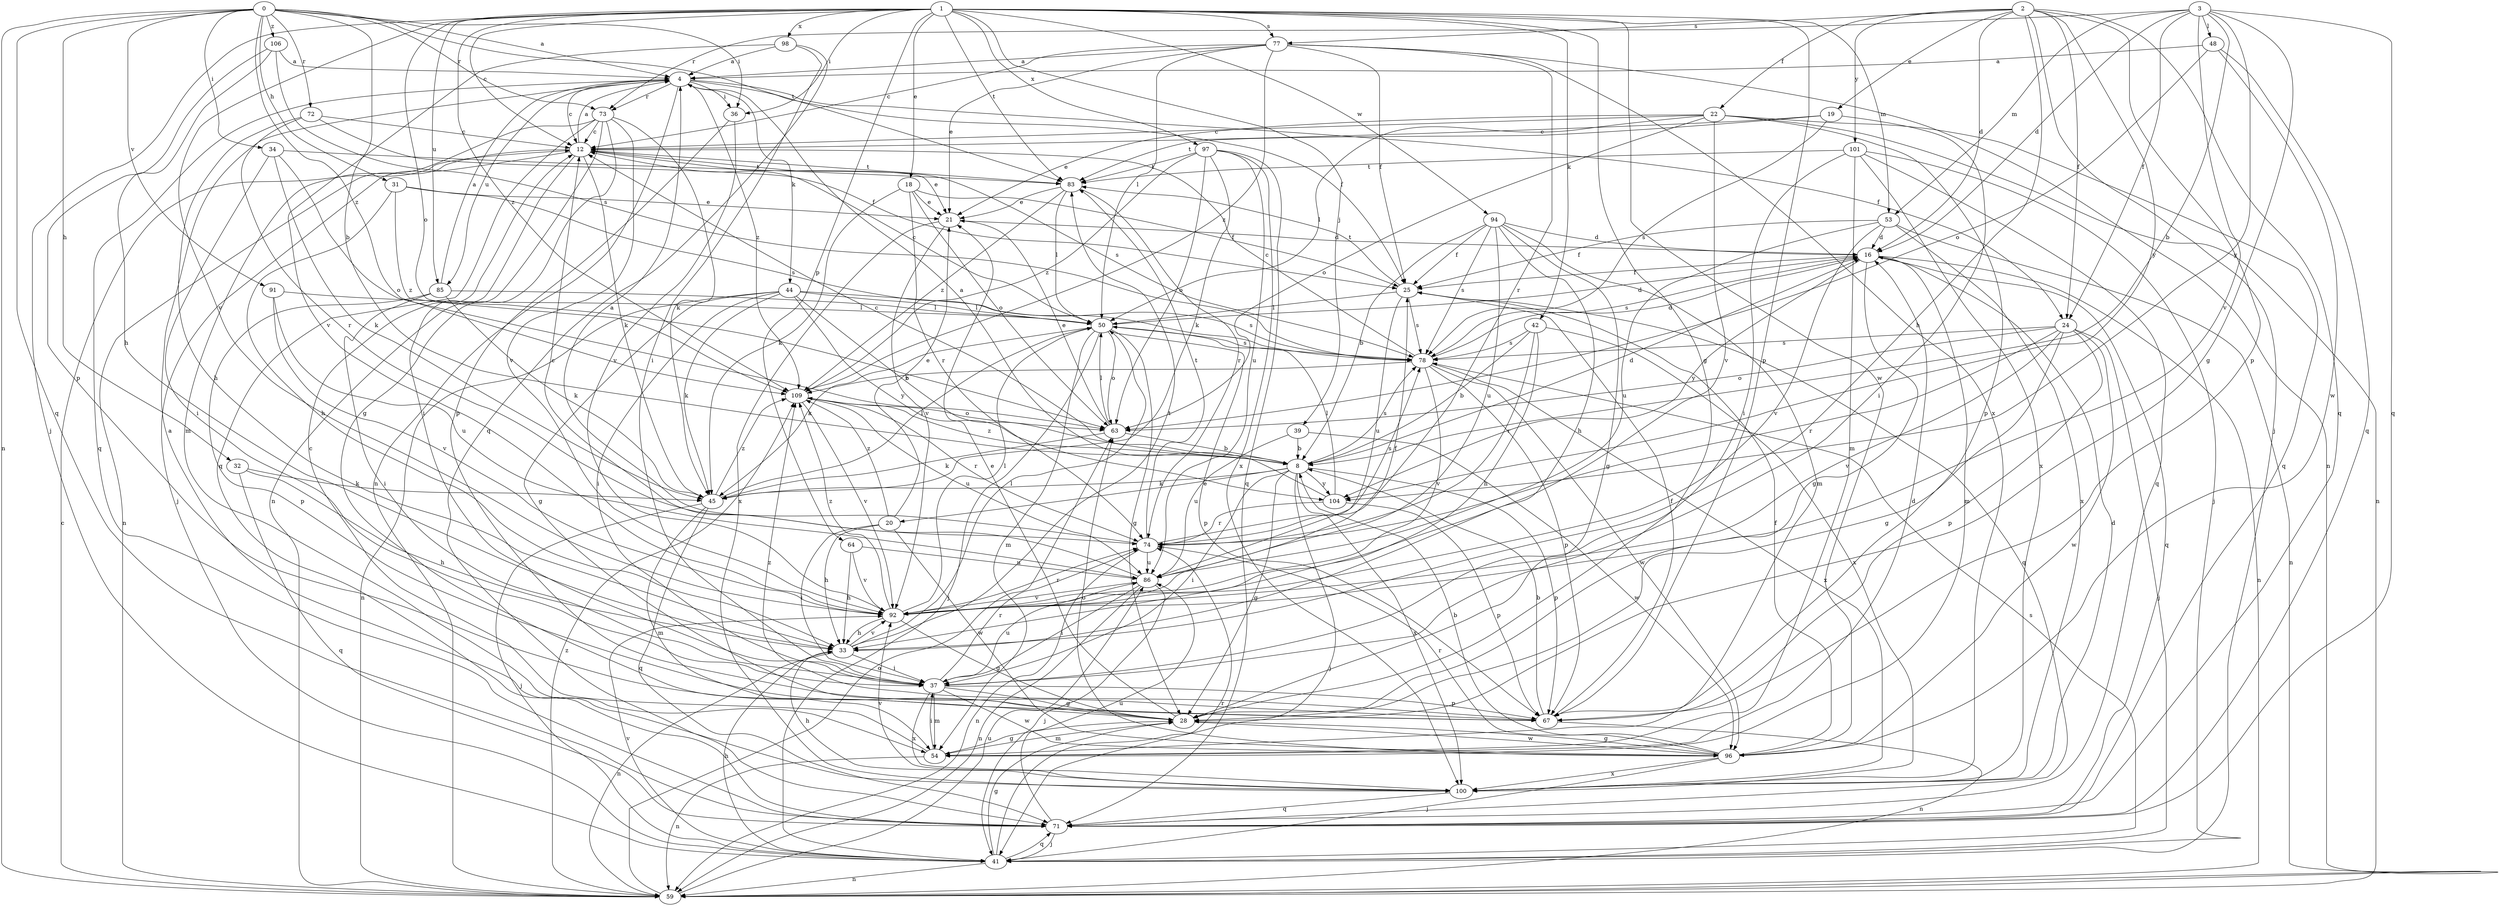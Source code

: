 strict digraph  {
0;
1;
2;
3;
4;
8;
12;
16;
18;
19;
20;
21;
22;
24;
25;
28;
31;
32;
33;
34;
36;
37;
39;
41;
42;
44;
45;
48;
50;
53;
54;
59;
63;
64;
67;
71;
72;
73;
74;
77;
78;
83;
85;
86;
91;
92;
94;
96;
97;
98;
100;
101;
104;
106;
109;
0 -> 4  [label=a];
0 -> 8  [label=b];
0 -> 31  [label=h];
0 -> 32  [label=h];
0 -> 34  [label=i];
0 -> 36  [label=i];
0 -> 59  [label=n];
0 -> 71  [label=q];
0 -> 72  [label=r];
0 -> 73  [label=r];
0 -> 83  [label=t];
0 -> 91  [label=v];
0 -> 106  [label=z];
0 -> 109  [label=z];
1 -> 12  [label=c];
1 -> 18  [label=e];
1 -> 28  [label=g];
1 -> 36  [label=i];
1 -> 39  [label=j];
1 -> 41  [label=j];
1 -> 42  [label=k];
1 -> 53  [label=m];
1 -> 63  [label=o];
1 -> 64  [label=p];
1 -> 67  [label=p];
1 -> 77  [label=s];
1 -> 83  [label=t];
1 -> 85  [label=u];
1 -> 92  [label=v];
1 -> 94  [label=w];
1 -> 96  [label=w];
1 -> 97  [label=x];
1 -> 98  [label=x];
1 -> 109  [label=z];
2 -> 16  [label=d];
2 -> 19  [label=e];
2 -> 22  [label=f];
2 -> 24  [label=f];
2 -> 33  [label=h];
2 -> 41  [label=j];
2 -> 67  [label=p];
2 -> 71  [label=q];
2 -> 77  [label=s];
2 -> 101  [label=y];
2 -> 104  [label=y];
3 -> 8  [label=b];
3 -> 16  [label=d];
3 -> 24  [label=f];
3 -> 28  [label=g];
3 -> 48  [label=l];
3 -> 53  [label=m];
3 -> 71  [label=q];
3 -> 73  [label=r];
3 -> 92  [label=v];
3 -> 104  [label=y];
4 -> 12  [label=c];
4 -> 24  [label=f];
4 -> 25  [label=f];
4 -> 36  [label=i];
4 -> 44  [label=k];
4 -> 59  [label=n];
4 -> 71  [label=q];
4 -> 73  [label=r];
4 -> 85  [label=u];
4 -> 109  [label=z];
8 -> 12  [label=c];
8 -> 16  [label=d];
8 -> 20  [label=e];
8 -> 28  [label=g];
8 -> 37  [label=i];
8 -> 41  [label=j];
8 -> 45  [label=k];
8 -> 67  [label=p];
8 -> 78  [label=s];
8 -> 100  [label=x];
8 -> 104  [label=y];
8 -> 109  [label=z];
12 -> 4  [label=a];
12 -> 21  [label=e];
12 -> 37  [label=i];
12 -> 41  [label=j];
12 -> 45  [label=k];
12 -> 59  [label=n];
12 -> 78  [label=s];
12 -> 83  [label=t];
16 -> 25  [label=f];
16 -> 28  [label=g];
16 -> 54  [label=m];
16 -> 59  [label=n];
16 -> 71  [label=q];
16 -> 78  [label=s];
16 -> 104  [label=y];
18 -> 21  [label=e];
18 -> 25  [label=f];
18 -> 45  [label=k];
18 -> 63  [label=o];
18 -> 74  [label=r];
19 -> 12  [label=c];
19 -> 37  [label=i];
19 -> 78  [label=s];
19 -> 83  [label=t];
20 -> 21  [label=e];
20 -> 33  [label=h];
20 -> 37  [label=i];
20 -> 96  [label=w];
20 -> 109  [label=z];
21 -> 16  [label=d];
21 -> 92  [label=v];
21 -> 100  [label=x];
22 -> 12  [label=c];
22 -> 21  [label=e];
22 -> 50  [label=l];
22 -> 59  [label=n];
22 -> 63  [label=o];
22 -> 67  [label=p];
22 -> 71  [label=q];
22 -> 92  [label=v];
24 -> 28  [label=g];
24 -> 41  [label=j];
24 -> 63  [label=o];
24 -> 67  [label=p];
24 -> 74  [label=r];
24 -> 78  [label=s];
24 -> 92  [label=v];
24 -> 96  [label=w];
25 -> 50  [label=l];
25 -> 71  [label=q];
25 -> 78  [label=s];
25 -> 83  [label=t];
25 -> 86  [label=u];
28 -> 21  [label=e];
28 -> 54  [label=m];
28 -> 96  [label=w];
31 -> 21  [label=e];
31 -> 33  [label=h];
31 -> 78  [label=s];
31 -> 109  [label=z];
32 -> 33  [label=h];
32 -> 45  [label=k];
32 -> 71  [label=q];
33 -> 37  [label=i];
33 -> 50  [label=l];
33 -> 59  [label=n];
33 -> 83  [label=t];
33 -> 92  [label=v];
34 -> 37  [label=i];
34 -> 45  [label=k];
34 -> 63  [label=o];
34 -> 83  [label=t];
36 -> 67  [label=p];
36 -> 92  [label=v];
37 -> 28  [label=g];
37 -> 54  [label=m];
37 -> 67  [label=p];
37 -> 74  [label=r];
37 -> 86  [label=u];
37 -> 96  [label=w];
37 -> 100  [label=x];
39 -> 8  [label=b];
39 -> 86  [label=u];
39 -> 96  [label=w];
41 -> 28  [label=g];
41 -> 33  [label=h];
41 -> 59  [label=n];
41 -> 71  [label=q];
41 -> 74  [label=r];
41 -> 78  [label=s];
41 -> 92  [label=v];
42 -> 8  [label=b];
42 -> 33  [label=h];
42 -> 74  [label=r];
42 -> 78  [label=s];
42 -> 100  [label=x];
44 -> 8  [label=b];
44 -> 28  [label=g];
44 -> 37  [label=i];
44 -> 45  [label=k];
44 -> 50  [label=l];
44 -> 59  [label=n];
44 -> 78  [label=s];
44 -> 104  [label=y];
45 -> 41  [label=j];
45 -> 50  [label=l];
45 -> 54  [label=m];
45 -> 71  [label=q];
45 -> 109  [label=z];
48 -> 4  [label=a];
48 -> 63  [label=o];
48 -> 71  [label=q];
48 -> 96  [label=w];
50 -> 12  [label=c];
50 -> 16  [label=d];
50 -> 28  [label=g];
50 -> 41  [label=j];
50 -> 45  [label=k];
50 -> 54  [label=m];
50 -> 63  [label=o];
50 -> 67  [label=p];
50 -> 78  [label=s];
53 -> 16  [label=d];
53 -> 25  [label=f];
53 -> 59  [label=n];
53 -> 86  [label=u];
53 -> 92  [label=v];
53 -> 100  [label=x];
54 -> 12  [label=c];
54 -> 16  [label=d];
54 -> 28  [label=g];
54 -> 37  [label=i];
54 -> 59  [label=n];
59 -> 12  [label=c];
59 -> 63  [label=o];
59 -> 86  [label=u];
59 -> 109  [label=z];
63 -> 8  [label=b];
63 -> 21  [label=e];
63 -> 45  [label=k];
63 -> 50  [label=l];
64 -> 33  [label=h];
64 -> 86  [label=u];
64 -> 92  [label=v];
67 -> 8  [label=b];
67 -> 25  [label=f];
67 -> 59  [label=n];
67 -> 109  [label=z];
71 -> 41  [label=j];
71 -> 86  [label=u];
72 -> 12  [label=c];
72 -> 25  [label=f];
72 -> 33  [label=h];
72 -> 74  [label=r];
73 -> 12  [label=c];
73 -> 28  [label=g];
73 -> 45  [label=k];
73 -> 54  [label=m];
73 -> 59  [label=n];
73 -> 71  [label=q];
73 -> 92  [label=v];
74 -> 4  [label=a];
74 -> 59  [label=n];
74 -> 78  [label=s];
74 -> 83  [label=t];
74 -> 86  [label=u];
77 -> 4  [label=a];
77 -> 12  [label=c];
77 -> 21  [label=e];
77 -> 25  [label=f];
77 -> 50  [label=l];
77 -> 59  [label=n];
77 -> 74  [label=r];
77 -> 100  [label=x];
77 -> 109  [label=z];
78 -> 12  [label=c];
78 -> 16  [label=d];
78 -> 67  [label=p];
78 -> 92  [label=v];
78 -> 96  [label=w];
78 -> 100  [label=x];
78 -> 109  [label=z];
83 -> 21  [label=e];
83 -> 50  [label=l];
83 -> 74  [label=r];
83 -> 109  [label=z];
85 -> 4  [label=a];
85 -> 37  [label=i];
85 -> 45  [label=k];
85 -> 50  [label=l];
85 -> 67  [label=p];
86 -> 12  [label=c];
86 -> 37  [label=i];
86 -> 41  [label=j];
86 -> 59  [label=n];
86 -> 92  [label=v];
91 -> 50  [label=l];
91 -> 86  [label=u];
91 -> 92  [label=v];
92 -> 25  [label=f];
92 -> 28  [label=g];
92 -> 33  [label=h];
92 -> 50  [label=l];
92 -> 74  [label=r];
92 -> 109  [label=z];
94 -> 8  [label=b];
94 -> 16  [label=d];
94 -> 25  [label=f];
94 -> 28  [label=g];
94 -> 33  [label=h];
94 -> 54  [label=m];
94 -> 78  [label=s];
94 -> 86  [label=u];
96 -> 8  [label=b];
96 -> 25  [label=f];
96 -> 28  [label=g];
96 -> 41  [label=j];
96 -> 63  [label=o];
96 -> 74  [label=r];
96 -> 100  [label=x];
97 -> 45  [label=k];
97 -> 63  [label=o];
97 -> 71  [label=q];
97 -> 83  [label=t];
97 -> 86  [label=u];
97 -> 100  [label=x];
97 -> 109  [label=z];
98 -> 4  [label=a];
98 -> 37  [label=i];
98 -> 71  [label=q];
98 -> 92  [label=v];
100 -> 4  [label=a];
100 -> 16  [label=d];
100 -> 33  [label=h];
100 -> 71  [label=q];
100 -> 92  [label=v];
101 -> 37  [label=i];
101 -> 41  [label=j];
101 -> 54  [label=m];
101 -> 71  [label=q];
101 -> 83  [label=t];
101 -> 100  [label=x];
104 -> 4  [label=a];
104 -> 50  [label=l];
104 -> 67  [label=p];
104 -> 74  [label=r];
106 -> 4  [label=a];
106 -> 33  [label=h];
106 -> 67  [label=p];
106 -> 78  [label=s];
109 -> 63  [label=o];
109 -> 74  [label=r];
109 -> 86  [label=u];
109 -> 92  [label=v];
}
